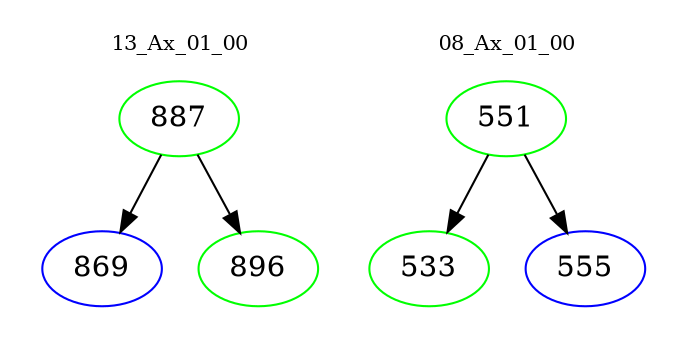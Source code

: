digraph{
subgraph cluster_0 {
color = white
label = "13_Ax_01_00";
fontsize=10;
T0_887 [label="887", color="green"]
T0_887 -> T0_869 [color="black"]
T0_869 [label="869", color="blue"]
T0_887 -> T0_896 [color="black"]
T0_896 [label="896", color="green"]
}
subgraph cluster_1 {
color = white
label = "08_Ax_01_00";
fontsize=10;
T1_551 [label="551", color="green"]
T1_551 -> T1_533 [color="black"]
T1_533 [label="533", color="green"]
T1_551 -> T1_555 [color="black"]
T1_555 [label="555", color="blue"]
}
}
